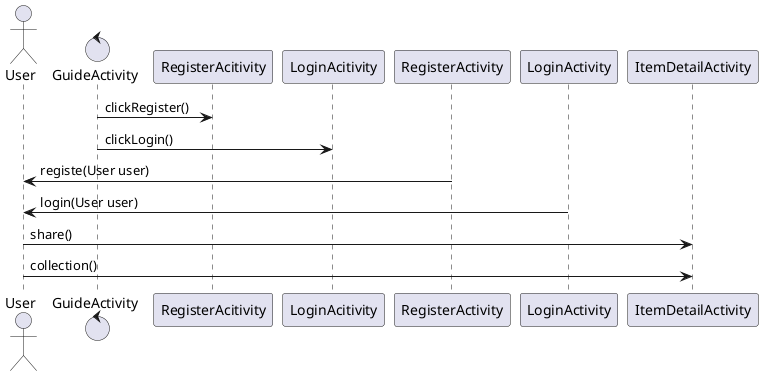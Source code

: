 @startuml
actor User
control GuideActivity
GuideActivity -> RegisterAcitivity : clickRegister()
GuideActivity -> LoginAcitivity : clickLogin()
RegisterActivity -> User : registe(User user)
LoginActivity -> User : login(User user)
User -> ItemDetailActivity : share()
User -> ItemDetailActivity : collection()
@enduml